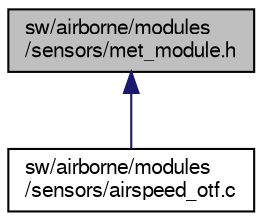 digraph "sw/airborne/modules/sensors/met_module.h"
{
  edge [fontname="FreeSans",fontsize="10",labelfontname="FreeSans",labelfontsize="10"];
  node [fontname="FreeSans",fontsize="10",shape=record];
  Node1 [label="sw/airborne/modules\l/sensors/met_module.h",height=0.2,width=0.4,color="black", fillcolor="grey75", style="filled", fontcolor="black"];
  Node1 -> Node2 [dir="back",color="midnightblue",fontsize="10",style="solid",fontname="FreeSans"];
  Node2 [label="sw/airborne/modules\l/sensors/airspeed_otf.c",height=0.2,width=0.4,color="black", fillcolor="white", style="filled",URL="$airspeed__otf_8c.html",tooltip="UART interface for Aeroprobe On-The-Fly! air data computer. "];
}
